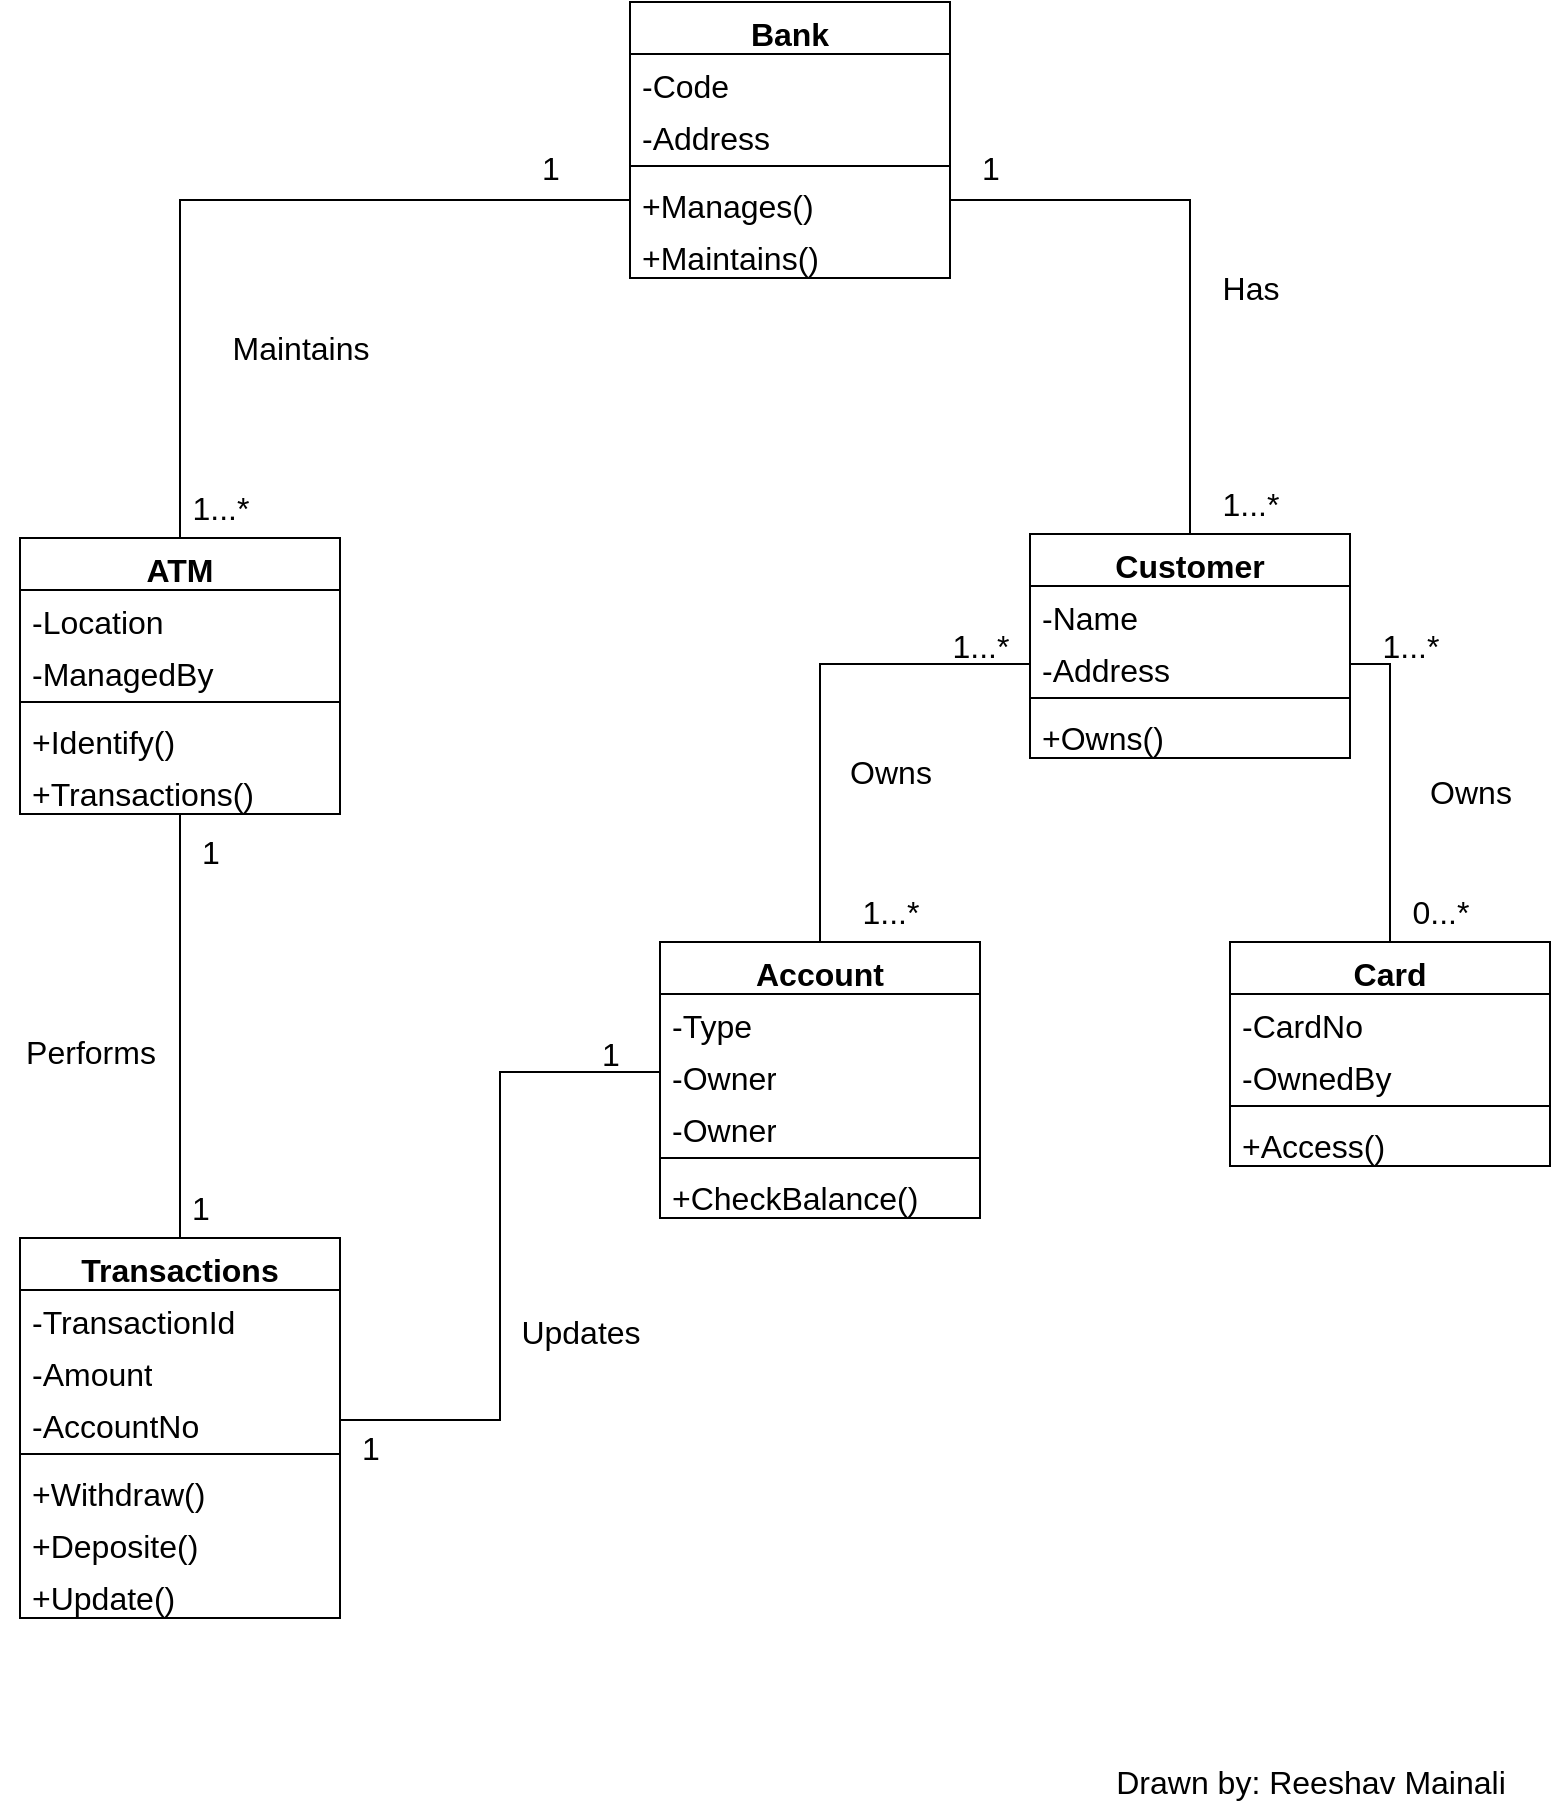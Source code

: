 <mxfile>
    <diagram id="C5RBs43oDa-KdzZeNtuy" name="Page-1">
        <mxGraphModel dx="1188" dy="845" grid="1" gridSize="10" guides="1" tooltips="1" connect="1" arrows="1" fold="1" page="1" pageScale="1" pageWidth="827" pageHeight="1169" math="0" shadow="0">
            <root>
                <mxCell id="WIyWlLk6GJQsqaUBKTNV-0"/>
                <mxCell id="WIyWlLk6GJQsqaUBKTNV-1" parent="WIyWlLk6GJQsqaUBKTNV-0"/>
                <mxCell id="vBzhF_Si6mm2w_rLmE1z-6" value="Bank" style="swimlane;fontStyle=1;align=center;verticalAlign=top;childLayout=stackLayout;horizontal=1;startSize=26;horizontalStack=0;resizeParent=1;resizeParentMax=0;resizeLast=0;collapsible=1;marginBottom=0;whiteSpace=wrap;html=1;fontSize=16;" parent="WIyWlLk6GJQsqaUBKTNV-1" vertex="1">
                    <mxGeometry x="340" y="40" width="160" height="138" as="geometry"/>
                </mxCell>
                <mxCell id="vBzhF_Si6mm2w_rLmE1z-7" value="-Code" style="text;strokeColor=none;fillColor=none;align=left;verticalAlign=top;spacingLeft=4;spacingRight=4;overflow=hidden;rotatable=0;points=[[0,0.5],[1,0.5]];portConstraint=eastwest;whiteSpace=wrap;html=1;fontSize=16;" parent="vBzhF_Si6mm2w_rLmE1z-6" vertex="1">
                    <mxGeometry y="26" width="160" height="26" as="geometry"/>
                </mxCell>
                <mxCell id="vBzhF_Si6mm2w_rLmE1z-10" value="-Address" style="text;strokeColor=none;fillColor=none;align=left;verticalAlign=top;spacingLeft=4;spacingRight=4;overflow=hidden;rotatable=0;points=[[0,0.5],[1,0.5]];portConstraint=eastwest;whiteSpace=wrap;html=1;fontSize=16;" parent="vBzhF_Si6mm2w_rLmE1z-6" vertex="1">
                    <mxGeometry y="52" width="160" height="26" as="geometry"/>
                </mxCell>
                <mxCell id="vBzhF_Si6mm2w_rLmE1z-8" value="" style="line;strokeWidth=1;fillColor=none;align=left;verticalAlign=middle;spacingTop=-1;spacingLeft=3;spacingRight=3;rotatable=0;labelPosition=right;points=[];portConstraint=eastwest;strokeColor=inherit;fontSize=16;" parent="vBzhF_Si6mm2w_rLmE1z-6" vertex="1">
                    <mxGeometry y="78" width="160" height="8" as="geometry"/>
                </mxCell>
                <mxCell id="vBzhF_Si6mm2w_rLmE1z-9" value="+Manages()&lt;span style=&quot;color: rgba(0, 0, 0, 0); font-family: monospace; font-size: 16px; text-wrap: nowrap;&quot;&gt;%3CmxGraphModel%3E%3Croot%3E%3CmxCell%20id%3D%220%22%2F%3E%3CmxCell%20id%3D%221%22%20parent%3D%220%22%2F%3E%3CmxCell%20id%3D%222%22%20value%3D%22%2BManages()%22%20style%3D%22text%3BstrokeColor%3Dnone%3BfillColor%3Dnone%3Balign%3Dleft%3BverticalAlign%3Dmiddle%3BspacingLeft%3D4%3BspacingRight%3D4%3Boverflow%3Dhidden%3Bpoints%3D%5B%5B0%2C0.5%5D%2C%5B1%2C0.5%5D%5D%3BportConstraint%3Deastwest%3Brotatable%3D0%3BwhiteSpace%3Dwrap%3Bhtml%3D1%3B%22%20vertex%3D%221%22%20parent%3D%221%22%3E%3CmxGeometry%20x%3D%22274%22%20y%3D%22350%22%20width%3D%22140%22%20height%3D%2230%22%20as%3D%22geometry%22%2F%3E%3C%2FmxCell%3E%3C%2Froot%3E%3C%2FmxGraphModel%3E&lt;/span&gt;" style="text;strokeColor=none;fillColor=none;align=left;verticalAlign=top;spacingLeft=4;spacingRight=4;overflow=hidden;rotatable=0;points=[[0,0.5],[1,0.5]];portConstraint=eastwest;whiteSpace=wrap;html=1;fontSize=16;" parent="vBzhF_Si6mm2w_rLmE1z-6" vertex="1">
                    <mxGeometry y="86" width="160" height="26" as="geometry"/>
                </mxCell>
                <mxCell id="vBzhF_Si6mm2w_rLmE1z-11" value="+Maintains()" style="text;strokeColor=none;fillColor=none;align=left;verticalAlign=top;spacingLeft=4;spacingRight=4;overflow=hidden;rotatable=0;points=[[0,0.5],[1,0.5]];portConstraint=eastwest;whiteSpace=wrap;html=1;fontSize=16;" parent="vBzhF_Si6mm2w_rLmE1z-6" vertex="1">
                    <mxGeometry y="112" width="160" height="26" as="geometry"/>
                </mxCell>
                <mxCell id="vBzhF_Si6mm2w_rLmE1z-12" value="Customer" style="swimlane;fontStyle=1;align=center;verticalAlign=top;childLayout=stackLayout;horizontal=1;startSize=26;horizontalStack=0;resizeParent=1;resizeParentMax=0;resizeLast=0;collapsible=1;marginBottom=0;whiteSpace=wrap;html=1;fontSize=16;" parent="WIyWlLk6GJQsqaUBKTNV-1" vertex="1">
                    <mxGeometry x="540" y="306" width="160" height="112" as="geometry"/>
                </mxCell>
                <mxCell id="vBzhF_Si6mm2w_rLmE1z-13" value="-Name" style="text;strokeColor=none;fillColor=none;align=left;verticalAlign=top;spacingLeft=4;spacingRight=4;overflow=hidden;rotatable=0;points=[[0,0.5],[1,0.5]];portConstraint=eastwest;whiteSpace=wrap;html=1;fontSize=16;" parent="vBzhF_Si6mm2w_rLmE1z-12" vertex="1">
                    <mxGeometry y="26" width="160" height="26" as="geometry"/>
                </mxCell>
                <mxCell id="vBzhF_Si6mm2w_rLmE1z-17" value="-Address" style="text;strokeColor=none;fillColor=none;align=left;verticalAlign=top;spacingLeft=4;spacingRight=4;overflow=hidden;rotatable=0;points=[[0,0.5],[1,0.5]];portConstraint=eastwest;whiteSpace=wrap;html=1;fontSize=16;" parent="vBzhF_Si6mm2w_rLmE1z-12" vertex="1">
                    <mxGeometry y="52" width="160" height="26" as="geometry"/>
                </mxCell>
                <mxCell id="vBzhF_Si6mm2w_rLmE1z-14" value="" style="line;strokeWidth=1;fillColor=none;align=left;verticalAlign=middle;spacingTop=-1;spacingLeft=3;spacingRight=3;rotatable=0;labelPosition=right;points=[];portConstraint=eastwest;strokeColor=inherit;fontSize=16;" parent="vBzhF_Si6mm2w_rLmE1z-12" vertex="1">
                    <mxGeometry y="78" width="160" height="8" as="geometry"/>
                </mxCell>
                <mxCell id="vBzhF_Si6mm2w_rLmE1z-15" value="+Owns()" style="text;strokeColor=none;fillColor=none;align=left;verticalAlign=top;spacingLeft=4;spacingRight=4;overflow=hidden;rotatable=0;points=[[0,0.5],[1,0.5]];portConstraint=eastwest;whiteSpace=wrap;html=1;fontSize=16;" parent="vBzhF_Si6mm2w_rLmE1z-12" vertex="1">
                    <mxGeometry y="86" width="160" height="26" as="geometry"/>
                </mxCell>
                <mxCell id="vBzhF_Si6mm2w_rLmE1z-62" style="edgeStyle=orthogonalEdgeStyle;rounded=0;orthogonalLoop=1;jettySize=auto;html=1;exitX=0.5;exitY=1;exitDx=0;exitDy=0;endArrow=none;endFill=0;fontSize=16;" parent="WIyWlLk6GJQsqaUBKTNV-1" source="vBzhF_Si6mm2w_rLmE1z-18" target="vBzhF_Si6mm2w_rLmE1z-34" edge="1">
                    <mxGeometry relative="1" as="geometry"/>
                </mxCell>
                <mxCell id="vBzhF_Si6mm2w_rLmE1z-18" value="ATM" style="swimlane;fontStyle=1;align=center;verticalAlign=top;childLayout=stackLayout;horizontal=1;startSize=26;horizontalStack=0;resizeParent=1;resizeParentMax=0;resizeLast=0;collapsible=1;marginBottom=0;whiteSpace=wrap;html=1;fontSize=16;" parent="WIyWlLk6GJQsqaUBKTNV-1" vertex="1">
                    <mxGeometry x="35" y="308" width="160" height="138" as="geometry"/>
                </mxCell>
                <mxCell id="vBzhF_Si6mm2w_rLmE1z-19" value="-Location" style="text;strokeColor=none;fillColor=none;align=left;verticalAlign=top;spacingLeft=4;spacingRight=4;overflow=hidden;rotatable=0;points=[[0,0.5],[1,0.5]];portConstraint=eastwest;whiteSpace=wrap;html=1;fontSize=16;" parent="vBzhF_Si6mm2w_rLmE1z-18" vertex="1">
                    <mxGeometry y="26" width="160" height="26" as="geometry"/>
                </mxCell>
                <mxCell id="vBzhF_Si6mm2w_rLmE1z-20" value="-ManagedBy" style="text;strokeColor=none;fillColor=none;align=left;verticalAlign=top;spacingLeft=4;spacingRight=4;overflow=hidden;rotatable=0;points=[[0,0.5],[1,0.5]];portConstraint=eastwest;whiteSpace=wrap;html=1;fontSize=16;" parent="vBzhF_Si6mm2w_rLmE1z-18" vertex="1">
                    <mxGeometry y="52" width="160" height="26" as="geometry"/>
                </mxCell>
                <mxCell id="vBzhF_Si6mm2w_rLmE1z-21" value="" style="line;strokeWidth=1;fillColor=none;align=left;verticalAlign=middle;spacingTop=-1;spacingLeft=3;spacingRight=3;rotatable=0;labelPosition=right;points=[];portConstraint=eastwest;strokeColor=inherit;fontSize=16;" parent="vBzhF_Si6mm2w_rLmE1z-18" vertex="1">
                    <mxGeometry y="78" width="160" height="8" as="geometry"/>
                </mxCell>
                <mxCell id="vBzhF_Si6mm2w_rLmE1z-22" value="+Identify()" style="text;strokeColor=none;fillColor=none;align=left;verticalAlign=top;spacingLeft=4;spacingRight=4;overflow=hidden;rotatable=0;points=[[0,0.5],[1,0.5]];portConstraint=eastwest;whiteSpace=wrap;html=1;fontSize=16;" parent="vBzhF_Si6mm2w_rLmE1z-18" vertex="1">
                    <mxGeometry y="86" width="160" height="26" as="geometry"/>
                </mxCell>
                <mxCell id="vBzhF_Si6mm2w_rLmE1z-23" value="+Transactions()" style="text;strokeColor=none;fillColor=none;align=left;verticalAlign=top;spacingLeft=4;spacingRight=4;overflow=hidden;rotatable=0;points=[[0,0.5],[1,0.5]];portConstraint=eastwest;whiteSpace=wrap;html=1;fontSize=16;" parent="vBzhF_Si6mm2w_rLmE1z-18" vertex="1">
                    <mxGeometry y="112" width="160" height="26" as="geometry"/>
                </mxCell>
                <mxCell id="vBzhF_Si6mm2w_rLmE1z-24" value="Account" style="swimlane;fontStyle=1;align=center;verticalAlign=top;childLayout=stackLayout;horizontal=1;startSize=26;horizontalStack=0;resizeParent=1;resizeParentMax=0;resizeLast=0;collapsible=1;marginBottom=0;whiteSpace=wrap;html=1;fontSize=16;" parent="WIyWlLk6GJQsqaUBKTNV-1" vertex="1">
                    <mxGeometry x="355" y="510" width="160" height="138" as="geometry"/>
                </mxCell>
                <mxCell id="vBzhF_Si6mm2w_rLmE1z-25" value="-Type" style="text;strokeColor=none;fillColor=none;align=left;verticalAlign=top;spacingLeft=4;spacingRight=4;overflow=hidden;rotatable=0;points=[[0,0.5],[1,0.5]];portConstraint=eastwest;whiteSpace=wrap;html=1;fontSize=16;" parent="vBzhF_Si6mm2w_rLmE1z-24" vertex="1">
                    <mxGeometry y="26" width="160" height="26" as="geometry"/>
                </mxCell>
                <mxCell id="vBzhF_Si6mm2w_rLmE1z-26" value="-Owner" style="text;strokeColor=none;fillColor=none;align=left;verticalAlign=top;spacingLeft=4;spacingRight=4;overflow=hidden;rotatable=0;points=[[0,0.5],[1,0.5]];portConstraint=eastwest;whiteSpace=wrap;html=1;fontSize=16;" parent="vBzhF_Si6mm2w_rLmE1z-24" vertex="1">
                    <mxGeometry y="52" width="160" height="26" as="geometry"/>
                </mxCell>
                <mxCell id="vBzhF_Si6mm2w_rLmE1z-40" value="-Owner" style="text;strokeColor=none;fillColor=none;align=left;verticalAlign=top;spacingLeft=4;spacingRight=4;overflow=hidden;rotatable=0;points=[[0,0.5],[1,0.5]];portConstraint=eastwest;whiteSpace=wrap;html=1;fontSize=16;" parent="vBzhF_Si6mm2w_rLmE1z-24" vertex="1">
                    <mxGeometry y="78" width="160" height="26" as="geometry"/>
                </mxCell>
                <mxCell id="vBzhF_Si6mm2w_rLmE1z-27" value="" style="line;strokeWidth=1;fillColor=none;align=left;verticalAlign=middle;spacingTop=-1;spacingLeft=3;spacingRight=3;rotatable=0;labelPosition=right;points=[];portConstraint=eastwest;strokeColor=inherit;fontSize=16;" parent="vBzhF_Si6mm2w_rLmE1z-24" vertex="1">
                    <mxGeometry y="104" width="160" height="8" as="geometry"/>
                </mxCell>
                <mxCell id="vBzhF_Si6mm2w_rLmE1z-28" value="+CheckBalance()" style="text;strokeColor=none;fillColor=none;align=left;verticalAlign=top;spacingLeft=4;spacingRight=4;overflow=hidden;rotatable=0;points=[[0,0.5],[1,0.5]];portConstraint=eastwest;whiteSpace=wrap;html=1;fontSize=16;" parent="vBzhF_Si6mm2w_rLmE1z-24" vertex="1">
                    <mxGeometry y="112" width="160" height="26" as="geometry"/>
                </mxCell>
                <mxCell id="vBzhF_Si6mm2w_rLmE1z-29" value="Card" style="swimlane;fontStyle=1;align=center;verticalAlign=top;childLayout=stackLayout;horizontal=1;startSize=26;horizontalStack=0;resizeParent=1;resizeParentMax=0;resizeLast=0;collapsible=1;marginBottom=0;whiteSpace=wrap;html=1;fontSize=16;" parent="WIyWlLk6GJQsqaUBKTNV-1" vertex="1">
                    <mxGeometry x="640" y="510" width="160" height="112" as="geometry"/>
                </mxCell>
                <mxCell id="vBzhF_Si6mm2w_rLmE1z-30" value="-CardNo" style="text;strokeColor=none;fillColor=none;align=left;verticalAlign=top;spacingLeft=4;spacingRight=4;overflow=hidden;rotatable=0;points=[[0,0.5],[1,0.5]];portConstraint=eastwest;whiteSpace=wrap;html=1;fontSize=16;" parent="vBzhF_Si6mm2w_rLmE1z-29" vertex="1">
                    <mxGeometry y="26" width="160" height="26" as="geometry"/>
                </mxCell>
                <mxCell id="vBzhF_Si6mm2w_rLmE1z-31" value="-OwnedBy" style="text;strokeColor=none;fillColor=none;align=left;verticalAlign=top;spacingLeft=4;spacingRight=4;overflow=hidden;rotatable=0;points=[[0,0.5],[1,0.5]];portConstraint=eastwest;whiteSpace=wrap;html=1;fontSize=16;" parent="vBzhF_Si6mm2w_rLmE1z-29" vertex="1">
                    <mxGeometry y="52" width="160" height="26" as="geometry"/>
                </mxCell>
                <mxCell id="vBzhF_Si6mm2w_rLmE1z-32" value="" style="line;strokeWidth=1;fillColor=none;align=left;verticalAlign=middle;spacingTop=-1;spacingLeft=3;spacingRight=3;rotatable=0;labelPosition=right;points=[];portConstraint=eastwest;strokeColor=inherit;fontSize=16;" parent="vBzhF_Si6mm2w_rLmE1z-29" vertex="1">
                    <mxGeometry y="78" width="160" height="8" as="geometry"/>
                </mxCell>
                <mxCell id="vBzhF_Si6mm2w_rLmE1z-33" value="+Access()" style="text;strokeColor=none;fillColor=none;align=left;verticalAlign=top;spacingLeft=4;spacingRight=4;overflow=hidden;rotatable=0;points=[[0,0.5],[1,0.5]];portConstraint=eastwest;whiteSpace=wrap;html=1;fontSize=16;" parent="vBzhF_Si6mm2w_rLmE1z-29" vertex="1">
                    <mxGeometry y="86" width="160" height="26" as="geometry"/>
                </mxCell>
                <mxCell id="vBzhF_Si6mm2w_rLmE1z-34" value="Transactions" style="swimlane;fontStyle=1;align=center;verticalAlign=top;childLayout=stackLayout;horizontal=1;startSize=26;horizontalStack=0;resizeParent=1;resizeParentMax=0;resizeLast=0;collapsible=1;marginBottom=0;whiteSpace=wrap;html=1;fontSize=16;" parent="WIyWlLk6GJQsqaUBKTNV-1" vertex="1">
                    <mxGeometry x="35" y="658" width="160" height="190" as="geometry"/>
                </mxCell>
                <mxCell id="vBzhF_Si6mm2w_rLmE1z-35" value="-TransactionId" style="text;strokeColor=none;fillColor=none;align=left;verticalAlign=top;spacingLeft=4;spacingRight=4;overflow=hidden;rotatable=0;points=[[0,0.5],[1,0.5]];portConstraint=eastwest;whiteSpace=wrap;html=1;fontSize=16;" parent="vBzhF_Si6mm2w_rLmE1z-34" vertex="1">
                    <mxGeometry y="26" width="160" height="26" as="geometry"/>
                </mxCell>
                <mxCell id="vBzhF_Si6mm2w_rLmE1z-43" value="-Amount" style="text;strokeColor=none;fillColor=none;align=left;verticalAlign=top;spacingLeft=4;spacingRight=4;overflow=hidden;rotatable=0;points=[[0,0.5],[1,0.5]];portConstraint=eastwest;whiteSpace=wrap;html=1;fontSize=16;" parent="vBzhF_Si6mm2w_rLmE1z-34" vertex="1">
                    <mxGeometry y="52" width="160" height="26" as="geometry"/>
                </mxCell>
                <mxCell id="vBzhF_Si6mm2w_rLmE1z-42" value="-AccountNo" style="text;strokeColor=none;fillColor=none;align=left;verticalAlign=top;spacingLeft=4;spacingRight=4;overflow=hidden;rotatable=0;points=[[0,0.5],[1,0.5]];portConstraint=eastwest;whiteSpace=wrap;html=1;fontSize=16;" parent="vBzhF_Si6mm2w_rLmE1z-34" vertex="1">
                    <mxGeometry y="78" width="160" height="26" as="geometry"/>
                </mxCell>
                <mxCell id="vBzhF_Si6mm2w_rLmE1z-37" value="" style="line;strokeWidth=1;fillColor=none;align=left;verticalAlign=middle;spacingTop=-1;spacingLeft=3;spacingRight=3;rotatable=0;labelPosition=right;points=[];portConstraint=eastwest;strokeColor=inherit;fontSize=16;" parent="vBzhF_Si6mm2w_rLmE1z-34" vertex="1">
                    <mxGeometry y="104" width="160" height="8" as="geometry"/>
                </mxCell>
                <mxCell id="vBzhF_Si6mm2w_rLmE1z-38" value="+Withdraw()" style="text;strokeColor=none;fillColor=none;align=left;verticalAlign=top;spacingLeft=4;spacingRight=4;overflow=hidden;rotatable=0;points=[[0,0.5],[1,0.5]];portConstraint=eastwest;whiteSpace=wrap;html=1;fontSize=16;" parent="vBzhF_Si6mm2w_rLmE1z-34" vertex="1">
                    <mxGeometry y="112" width="160" height="26" as="geometry"/>
                </mxCell>
                <mxCell id="vBzhF_Si6mm2w_rLmE1z-39" value="+Deposite()" style="text;strokeColor=none;fillColor=none;align=left;verticalAlign=top;spacingLeft=4;spacingRight=4;overflow=hidden;rotatable=0;points=[[0,0.5],[1,0.5]];portConstraint=eastwest;whiteSpace=wrap;html=1;fontSize=16;" parent="vBzhF_Si6mm2w_rLmE1z-34" vertex="1">
                    <mxGeometry y="138" width="160" height="26" as="geometry"/>
                </mxCell>
                <mxCell id="vBzhF_Si6mm2w_rLmE1z-44" value="+Update()" style="text;strokeColor=none;fillColor=none;align=left;verticalAlign=top;spacingLeft=4;spacingRight=4;overflow=hidden;rotatable=0;points=[[0,0.5],[1,0.5]];portConstraint=eastwest;whiteSpace=wrap;html=1;fontSize=16;" parent="vBzhF_Si6mm2w_rLmE1z-34" vertex="1">
                    <mxGeometry y="164" width="160" height="26" as="geometry"/>
                </mxCell>
                <mxCell id="vBzhF_Si6mm2w_rLmE1z-45" style="edgeStyle=orthogonalEdgeStyle;rounded=0;orthogonalLoop=1;jettySize=auto;html=1;exitX=1;exitY=0.5;exitDx=0;exitDy=0;endArrow=none;endFill=0;fontSize=16;" parent="WIyWlLk6GJQsqaUBKTNV-1" source="vBzhF_Si6mm2w_rLmE1z-9" target="vBzhF_Si6mm2w_rLmE1z-12" edge="1">
                    <mxGeometry relative="1" as="geometry"/>
                </mxCell>
                <mxCell id="vBzhF_Si6mm2w_rLmE1z-46" value="1" style="text;html=1;align=center;verticalAlign=middle;resizable=0;points=[];autosize=1;strokeColor=none;fillColor=none;fontSize=16;" parent="WIyWlLk6GJQsqaUBKTNV-1" vertex="1">
                    <mxGeometry x="505" y="108" width="30" height="30" as="geometry"/>
                </mxCell>
                <mxCell id="vBzhF_Si6mm2w_rLmE1z-47" value="1...*" style="text;html=1;align=center;verticalAlign=middle;resizable=0;points=[];autosize=1;strokeColor=none;fillColor=none;fontSize=16;" parent="WIyWlLk6GJQsqaUBKTNV-1" vertex="1">
                    <mxGeometry x="625" y="276" width="50" height="30" as="geometry"/>
                </mxCell>
                <mxCell id="vBzhF_Si6mm2w_rLmE1z-48" value="Has" style="text;html=1;align=center;verticalAlign=middle;resizable=0;points=[];autosize=1;strokeColor=none;fillColor=none;fontSize=16;" parent="WIyWlLk6GJQsqaUBKTNV-1" vertex="1">
                    <mxGeometry x="625" y="168" width="50" height="30" as="geometry"/>
                </mxCell>
                <mxCell id="vBzhF_Si6mm2w_rLmE1z-49" style="edgeStyle=orthogonalEdgeStyle;rounded=0;orthogonalLoop=1;jettySize=auto;html=1;exitX=0;exitY=0.5;exitDx=0;exitDy=0;entryX=0.5;entryY=0;entryDx=0;entryDy=0;endArrow=none;endFill=0;fontSize=16;" parent="WIyWlLk6GJQsqaUBKTNV-1" source="vBzhF_Si6mm2w_rLmE1z-9" target="vBzhF_Si6mm2w_rLmE1z-18" edge="1">
                    <mxGeometry relative="1" as="geometry"/>
                </mxCell>
                <mxCell id="vBzhF_Si6mm2w_rLmE1z-50" value="1" style="text;html=1;align=center;verticalAlign=middle;resizable=0;points=[];autosize=1;strokeColor=none;fillColor=none;fontSize=16;" parent="WIyWlLk6GJQsqaUBKTNV-1" vertex="1">
                    <mxGeometry x="285" y="108" width="30" height="30" as="geometry"/>
                </mxCell>
                <mxCell id="vBzhF_Si6mm2w_rLmE1z-51" value="1...*" style="text;html=1;align=center;verticalAlign=middle;resizable=0;points=[];autosize=1;strokeColor=none;fillColor=none;fontSize=16;" parent="WIyWlLk6GJQsqaUBKTNV-1" vertex="1">
                    <mxGeometry x="110" y="278" width="50" height="30" as="geometry"/>
                </mxCell>
                <mxCell id="vBzhF_Si6mm2w_rLmE1z-52" value="Maintains" style="text;html=1;align=center;verticalAlign=middle;resizable=0;points=[];autosize=1;strokeColor=none;fillColor=none;fontSize=16;" parent="WIyWlLk6GJQsqaUBKTNV-1" vertex="1">
                    <mxGeometry x="130" y="198" width="90" height="30" as="geometry"/>
                </mxCell>
                <mxCell id="vBzhF_Si6mm2w_rLmE1z-53" style="edgeStyle=orthogonalEdgeStyle;rounded=0;orthogonalLoop=1;jettySize=auto;html=1;exitX=0;exitY=0.5;exitDx=0;exitDy=0;entryX=0.5;entryY=0;entryDx=0;entryDy=0;endArrow=none;endFill=0;fontSize=16;" parent="WIyWlLk6GJQsqaUBKTNV-1" source="vBzhF_Si6mm2w_rLmE1z-17" target="vBzhF_Si6mm2w_rLmE1z-24" edge="1">
                    <mxGeometry relative="1" as="geometry"/>
                </mxCell>
                <mxCell id="vBzhF_Si6mm2w_rLmE1z-54" value="1...*" style="text;html=1;align=center;verticalAlign=middle;resizable=0;points=[];autosize=1;strokeColor=none;fillColor=none;fontSize=16;" parent="WIyWlLk6GJQsqaUBKTNV-1" vertex="1">
                    <mxGeometry x="490" y="347" width="50" height="30" as="geometry"/>
                </mxCell>
                <mxCell id="vBzhF_Si6mm2w_rLmE1z-55" value="1...*" style="text;html=1;align=center;verticalAlign=middle;resizable=0;points=[];autosize=1;strokeColor=none;fillColor=none;fontSize=16;" parent="WIyWlLk6GJQsqaUBKTNV-1" vertex="1">
                    <mxGeometry x="445" y="480" width="50" height="30" as="geometry"/>
                </mxCell>
                <mxCell id="vBzhF_Si6mm2w_rLmE1z-56" value="Owns" style="text;html=1;align=center;verticalAlign=middle;resizable=0;points=[];autosize=1;strokeColor=none;fillColor=none;fontSize=16;" parent="WIyWlLk6GJQsqaUBKTNV-1" vertex="1">
                    <mxGeometry x="440" y="410" width="60" height="30" as="geometry"/>
                </mxCell>
                <mxCell id="vBzhF_Si6mm2w_rLmE1z-57" style="edgeStyle=orthogonalEdgeStyle;rounded=0;orthogonalLoop=1;jettySize=auto;html=1;exitX=1;exitY=0.5;exitDx=0;exitDy=0;entryX=0.5;entryY=0;entryDx=0;entryDy=0;endArrow=none;endFill=0;fontSize=16;" parent="WIyWlLk6GJQsqaUBKTNV-1" source="vBzhF_Si6mm2w_rLmE1z-17" target="vBzhF_Si6mm2w_rLmE1z-29" edge="1">
                    <mxGeometry relative="1" as="geometry"/>
                </mxCell>
                <mxCell id="vBzhF_Si6mm2w_rLmE1z-58" value="1...*" style="text;html=1;align=center;verticalAlign=middle;resizable=0;points=[];autosize=1;strokeColor=none;fillColor=none;fontSize=16;" parent="WIyWlLk6GJQsqaUBKTNV-1" vertex="1">
                    <mxGeometry x="705" y="347" width="50" height="30" as="geometry"/>
                </mxCell>
                <mxCell id="vBzhF_Si6mm2w_rLmE1z-59" value="0...*" style="text;html=1;align=center;verticalAlign=middle;resizable=0;points=[];autosize=1;strokeColor=none;fillColor=none;fontSize=16;" parent="WIyWlLk6GJQsqaUBKTNV-1" vertex="1">
                    <mxGeometry x="720" y="480" width="50" height="30" as="geometry"/>
                </mxCell>
                <mxCell id="vBzhF_Si6mm2w_rLmE1z-60" value="Owns" style="text;html=1;align=center;verticalAlign=middle;resizable=0;points=[];autosize=1;strokeColor=none;fillColor=none;fontSize=16;" parent="WIyWlLk6GJQsqaUBKTNV-1" vertex="1">
                    <mxGeometry x="730" y="420" width="60" height="30" as="geometry"/>
                </mxCell>
                <mxCell id="vBzhF_Si6mm2w_rLmE1z-63" value="1" style="text;html=1;align=center;verticalAlign=middle;resizable=0;points=[];autosize=1;strokeColor=none;fillColor=none;fontSize=16;" parent="WIyWlLk6GJQsqaUBKTNV-1" vertex="1">
                    <mxGeometry x="115" y="450" width="30" height="30" as="geometry"/>
                </mxCell>
                <mxCell id="vBzhF_Si6mm2w_rLmE1z-64" value="1" style="text;html=1;align=center;verticalAlign=middle;resizable=0;points=[];autosize=1;strokeColor=none;fillColor=none;fontSize=16;" parent="WIyWlLk6GJQsqaUBKTNV-1" vertex="1">
                    <mxGeometry x="110" y="628" width="30" height="30" as="geometry"/>
                </mxCell>
                <mxCell id="vBzhF_Si6mm2w_rLmE1z-65" value="Performs" style="text;html=1;align=center;verticalAlign=middle;resizable=0;points=[];autosize=1;strokeColor=none;fillColor=none;fontSize=16;" parent="WIyWlLk6GJQsqaUBKTNV-1" vertex="1">
                    <mxGeometry x="25" y="550" width="90" height="30" as="geometry"/>
                </mxCell>
                <mxCell id="vBzhF_Si6mm2w_rLmE1z-66" style="edgeStyle=orthogonalEdgeStyle;rounded=0;orthogonalLoop=1;jettySize=auto;html=1;exitX=0;exitY=0.5;exitDx=0;exitDy=0;entryX=1;entryY=0.5;entryDx=0;entryDy=0;endArrow=none;endFill=0;fontSize=16;" parent="WIyWlLk6GJQsqaUBKTNV-1" source="vBzhF_Si6mm2w_rLmE1z-26" target="vBzhF_Si6mm2w_rLmE1z-42" edge="1">
                    <mxGeometry relative="1" as="geometry"/>
                </mxCell>
                <mxCell id="vBzhF_Si6mm2w_rLmE1z-67" value="1" style="text;html=1;align=center;verticalAlign=middle;resizable=0;points=[];autosize=1;strokeColor=none;fillColor=none;fontSize=16;" parent="WIyWlLk6GJQsqaUBKTNV-1" vertex="1">
                    <mxGeometry x="315" y="551" width="30" height="30" as="geometry"/>
                </mxCell>
                <mxCell id="vBzhF_Si6mm2w_rLmE1z-69" value="1" style="text;html=1;align=center;verticalAlign=middle;resizable=0;points=[];autosize=1;strokeColor=none;fillColor=none;fontSize=16;" parent="WIyWlLk6GJQsqaUBKTNV-1" vertex="1">
                    <mxGeometry x="195" y="748" width="30" height="30" as="geometry"/>
                </mxCell>
                <mxCell id="vBzhF_Si6mm2w_rLmE1z-70" value="Updates" style="text;html=1;align=center;verticalAlign=middle;resizable=0;points=[];autosize=1;strokeColor=none;fillColor=none;fontSize=16;" parent="WIyWlLk6GJQsqaUBKTNV-1" vertex="1">
                    <mxGeometry x="275" y="690" width="80" height="30" as="geometry"/>
                </mxCell>
                <mxCell id="0" value="&lt;font style=&quot;font-size: 16px;&quot;&gt;Drawn by: Reeshav Mainali&lt;/font&gt;" style="text;html=1;align=center;verticalAlign=middle;resizable=0;points=[];autosize=1;strokeColor=none;fillColor=none;fontSize=16;" vertex="1" parent="WIyWlLk6GJQsqaUBKTNV-1">
                    <mxGeometry x="570" y="915" width="220" height="30" as="geometry"/>
                </mxCell>
            </root>
        </mxGraphModel>
    </diagram>
</mxfile>